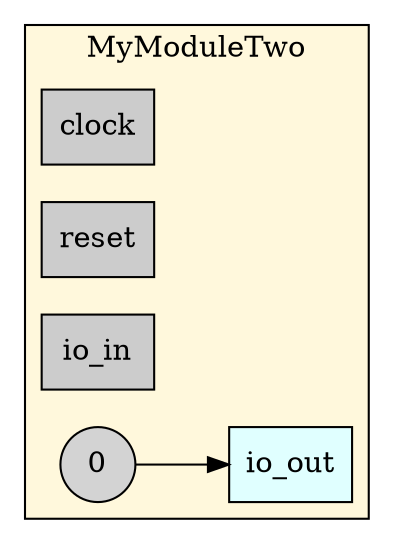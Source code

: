 digraph MyModuleTwo {
stylesheet = "styles.css"
rankdir="LR" 

subgraph cluster_MyModuleTwo {
  label="MyModuleTwo"
  URL=""
  bgcolor="#FFF8DC"
  cluster_MyModuleTwo_clock [shape = "rectangle" style="filled" fillcolor="#CCCCCC" label="clock" rank="0"]
     
cluster_MyModuleTwo_reset [shape = "rectangle" style="filled" fillcolor="#CCCCCC" label="reset" rank="0"]
     
cluster_MyModuleTwo_io_in [shape = "rectangle" style="filled" fillcolor="#CCCCCC" label="io_in" rank="0"]
     
cluster_MyModuleTwo_io_out [shape = "rectangle" style="filled" fillcolor="#E0FFFF" label="io_out" rank="1000"]
     
cluster_MyModuleTwo_lit3 [shape="circle" style="filled" BGCOLOR="#C0C0C0" label="0"]
     

  cluster_MyModuleTwo_lit3 -> cluster_MyModuleTwo_io_out
  
  
}
     
}
